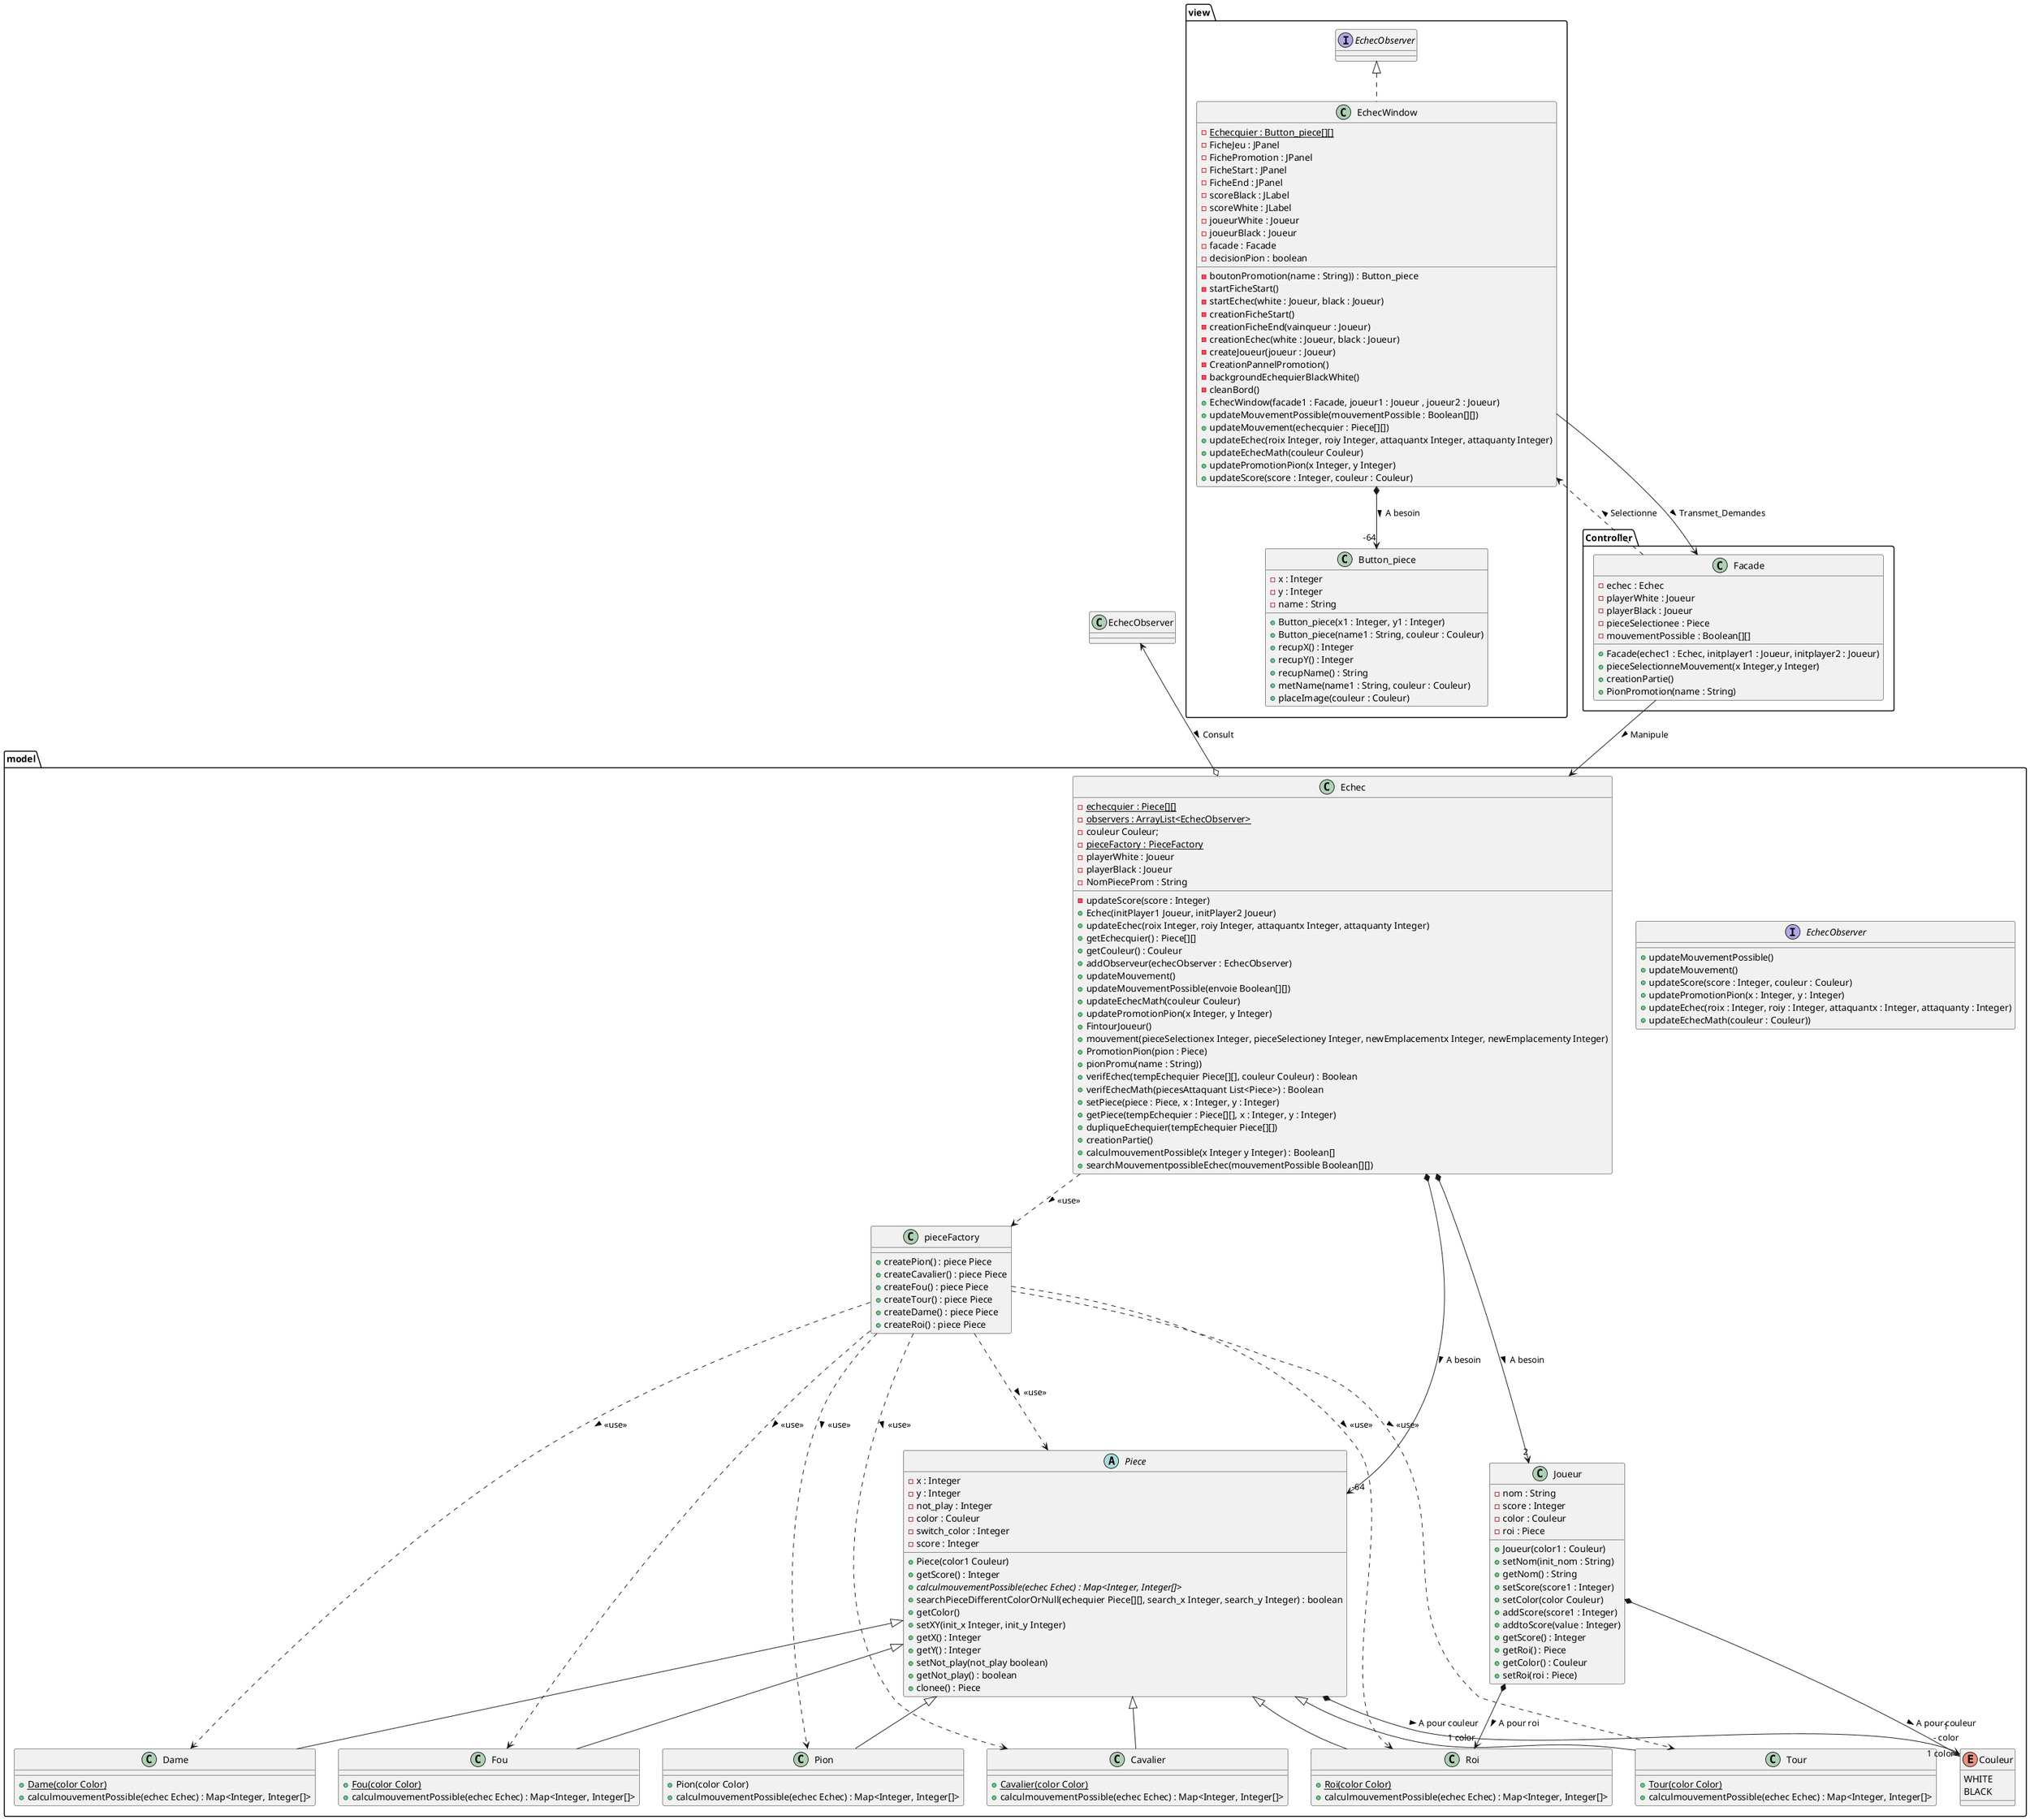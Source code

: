 @startuml
'https://plantuml.com/class-diagram


Package Controller
{
    class Facade
    {
        -echec : Echec
        -playerWhite : Joueur
        -playerBlack : Joueur
        -pieceSelectionee : Piece
        -mouvementPossible : Boolean[][]
        +Facade(echec1 : Echec, initplayer1 : Joueur, initplayer2 : Joueur)
        +pieceSelectionneMouvement(x Integer,y Integer)
        +creationPartie()
        +PionPromotion(name : String)
    }
}
Package model
{
    interface EchecObserver
    {
            +updateMouvementPossible()
            +updateMouvement()
            +updateScore(score : Integer, couleur : Couleur)
            +updatePromotionPion(x : Integer, y : Integer)
            +updateEchec(roix : Integer, roiy : Integer, attaquantx : Integer, attaquanty : Integer)
            +updateEchecMath(couleur : Couleur))
    }

    class Echec {
    -{static}echecquier : Piece[][]
    -{static}observers : ArrayList<EchecObserver>
    -couleur Couleur;
    -{static}pieceFactory : PieceFactory
    -playerWhite : Joueur
    -playerBlack : Joueur
    -NomPieceProm : String
    -updateScore(score : Integer)
    +Echec(initPlayer1 Joueur, initPlayer2 Joueur)
    +updateEchec(roix Integer, roiy Integer, attaquantx Integer, attaquanty Integer)
    +getEchecquier() : Piece[][]
    +getCouleur() : Couleur
    +addObserveur(echecObserver : EchecObserver)
    +updateMouvement()
    +updateMouvementPossible(envoie Boolean[][])
    +updateEchecMath(couleur Couleur)
    +updatePromotionPion(x Integer, y Integer)
    +FintourJoueur()
    +mouvement(pieceSelectionex Integer, pieceSelectioney Integer, newEmplacementx Integer, newEmplacementy Integer)
    +PromotionPion(pion : Piece)
    +pionPromu(name : String))
    +verifEchec(tempEchequier Piece[][], couleur Couleur) : Boolean
    +verifEchecMath(piecesAttaquant List<Piece>) : Boolean
    +setPiece(piece : Piece, x : Integer, y : Integer)
    +getPiece(tempEchequier : Piece[][], x : Integer, y : Integer)
    +dupliqueEchequier(tempEchequier Piece[][])
    +creationPartie()
    +calculmouvementPossible(x Integer y Integer) : Boolean[]
    +searchMouvementpossibleEchec(mouvementPossible Boolean[][])
    }
    class pieceFactory
    {
        +createPion() : piece Piece
        +createCavalier() : piece Piece
        +createFou() : piece Piece
        +createTour() : piece Piece
        +createDame() : piece Piece
        +createRoi() : piece Piece
    }
    abstract class Piece
    {
        -x : Integer
        -y : Integer
        -not_play : Integer
        -color : Couleur
        -switch_color : Integer
        -score : Integer
        +Piece(color1 Couleur)
        +getScore() : Integer
        +{abstract} calculmouvementPossible(echec Echec) : Map<Integer, Integer[]>
        +searchPieceDifferentColorOrNull(echequier Piece[][], search_x Integer, search_y Integer) : boolean
        +getColor()
        +setXY(init_x Integer, init_y Integer)
        +getX() : Integer
        +getY() : Integer
        +setNot_play(not_play boolean)
        +getNot_play() : boolean
        +clonee() : Piece
    }
    class Pion extends Piece
    {
        +Pion(color Color)
        +calculmouvementPossible(echec Echec) : Map<Integer, Integer[]>
    }
    class Cavalier extends Piece
    {
        +{static}Cavalier(color Color)
        +calculmouvementPossible(echec Echec) : Map<Integer, Integer[]>
    }
    class Fou extends Piece
    {
        +{static}Fou(color Color)
        +calculmouvementPossible(echec Echec) : Map<Integer, Integer[]>
    }
    class Tour extends Piece
    {
    +{static}Tour(color Color)
    +calculmouvementPossible(echec Echec) : Map<Integer, Integer[]>
    }
    class Dame extends Piece
    {
        +{static}Dame(color Color)
        +calculmouvementPossible(echec Echec) : Map<Integer, Integer[]>
    }
    class Roi extends Piece
    {
        +{static}Roi(color Color)
        +calculmouvementPossible(echec Echec) : Map<Integer, Integer[]>
    }
    Enum Couleur
    {
        WHITE
        BLACK
    }

    class Joueur
    {
     -nom : String
     -score : Integer
     -color : Couleur
     -roi : Piece
     +Joueur(color1 : Couleur)
     +setNom(init_nom : String)
     +getNom() : String
     +setScore(score1 : Integer)
     +setColor(color Couleur)
     +addScore(score1 : Integer)
     +addtoScore(value : Integer)
     +getScore() : Integer
     +getRoi() : Piece
     +getColor() : Couleur
     +setRoi(roi : Piece)
    }
}
Package view{

    class EchecWindow implements EchecObserver
    {
     -{static}Echecquier : Button_piece[][]
     -FicheJeu : JPanel
     -FichePromotion : JPanel
     -FicheStart : JPanel
     -FicheEnd : JPanel
     -scoreBlack : JLabel
     -scoreWhite : JLabel
     -joueurWhite : Joueur
     -joueurBlack : Joueur
     -facade : Facade
     -decisionPion : boolean
     -boutonPromotion(name : String)) : Button_piece
     -startFicheStart()
     -startEchec(white : Joueur, black : Joueur)
     -creationFicheStart()
     -creationFicheEnd(vainqueur : Joueur)
     -creationEchec(white : Joueur, black : Joueur)
     -createJoueur(joueur : Joueur)
     -CreationPannelPromotion()
     -backgroundEchequierBlackWhite()
     -cleanBord()
     +EchecWindow(facade1 : Facade, joueur1 : Joueur , joueur2 : Joueur)
     +updateMouvementPossible(mouvementPossible : Boolean[][])
     +updateMouvement(echecquier : Piece[][])
     +updateEchec(roix Integer, roiy Integer, attaquantx Integer, attaquanty Integer)
     +updateEchecMath(couleur Couleur)
     +updatePromotionPion(x Integer, y Integer)
     +updateScore(score : Integer, couleur : Couleur)
    }

    class Button_piece
    {
        -x : Integer
        -y : Integer
        -name : String
        +Button_piece(x1 : Integer, y1 : Integer)
        +Button_piece(name1 : String, couleur : Couleur)
        +recupX() : Integer
        +recupY() : Integer
        +recupName() : String
        +metName(name1 : String, couleur : Couleur)
        +placeImage(couleur : Couleur)
    }

}
Piece *--> "1\n- color" Couleur : > A pour couleur
Joueur *--> "1 color" Couleur : > A pour couleur
Joueur *--> "1 color" Roi : > A pour roi
Echec *--> "-64" Piece : > A besoin
Echec *--> "2" Joueur : > A besoin

Echec ..> pieceFactory : > <<use>>

pieceFactory ...> Piece : > <<use>>
pieceFactory ..> Roi : > <<use>>
pieceFactory ..> Pion : > <<use>>
pieceFactory ..> Cavalier : > <<use>>
pieceFactory ..> Fou : > <<use>>
pieceFactory ..> Dame : > <<use>>
pieceFactory ..> Tour : > <<use>>


EchecObserver <--o Echec : > Consult
Facade --> Echec : > Manipule
Facade ..> EchecWindow : > Selectionne
EchecWindow --> Facade : > Transmet_Demandes
EchecWindow *--> "-64" Button_piece : > A besoin

@enduml